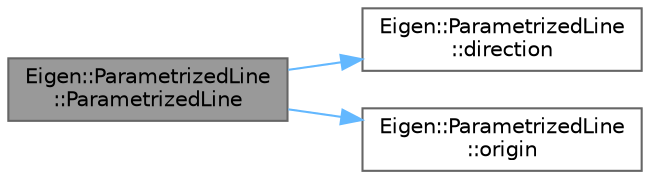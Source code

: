 digraph "Eigen::ParametrizedLine::ParametrizedLine"
{
 // LATEX_PDF_SIZE
  bgcolor="transparent";
  edge [fontname=Helvetica,fontsize=10,labelfontname=Helvetica,labelfontsize=10];
  node [fontname=Helvetica,fontsize=10,shape=box,height=0.2,width=0.4];
  rankdir="LR";
  Node1 [id="Node000001",label="Eigen::ParametrizedLine\l::ParametrizedLine",height=0.2,width=0.4,color="gray40", fillcolor="grey60", style="filled", fontcolor="black",tooltip=" "];
  Node1 -> Node2 [id="edge3_Node000001_Node000002",color="steelblue1",style="solid",tooltip=" "];
  Node2 [id="Node000002",label="Eigen::ParametrizedLine\l::direction",height=0.2,width=0.4,color="grey40", fillcolor="white", style="filled",URL="$class_eigen_1_1_parametrized_line.html#a8bb88baa7d41a8e6e02068c72fb894c9",tooltip=" "];
  Node1 -> Node3 [id="edge4_Node000001_Node000003",color="steelblue1",style="solid",tooltip=" "];
  Node3 [id="Node000003",label="Eigen::ParametrizedLine\l::origin",height=0.2,width=0.4,color="grey40", fillcolor="white", style="filled",URL="$class_eigen_1_1_parametrized_line.html#adfe58434717fcc18fc5e2300f1e56a55",tooltip=" "];
}
